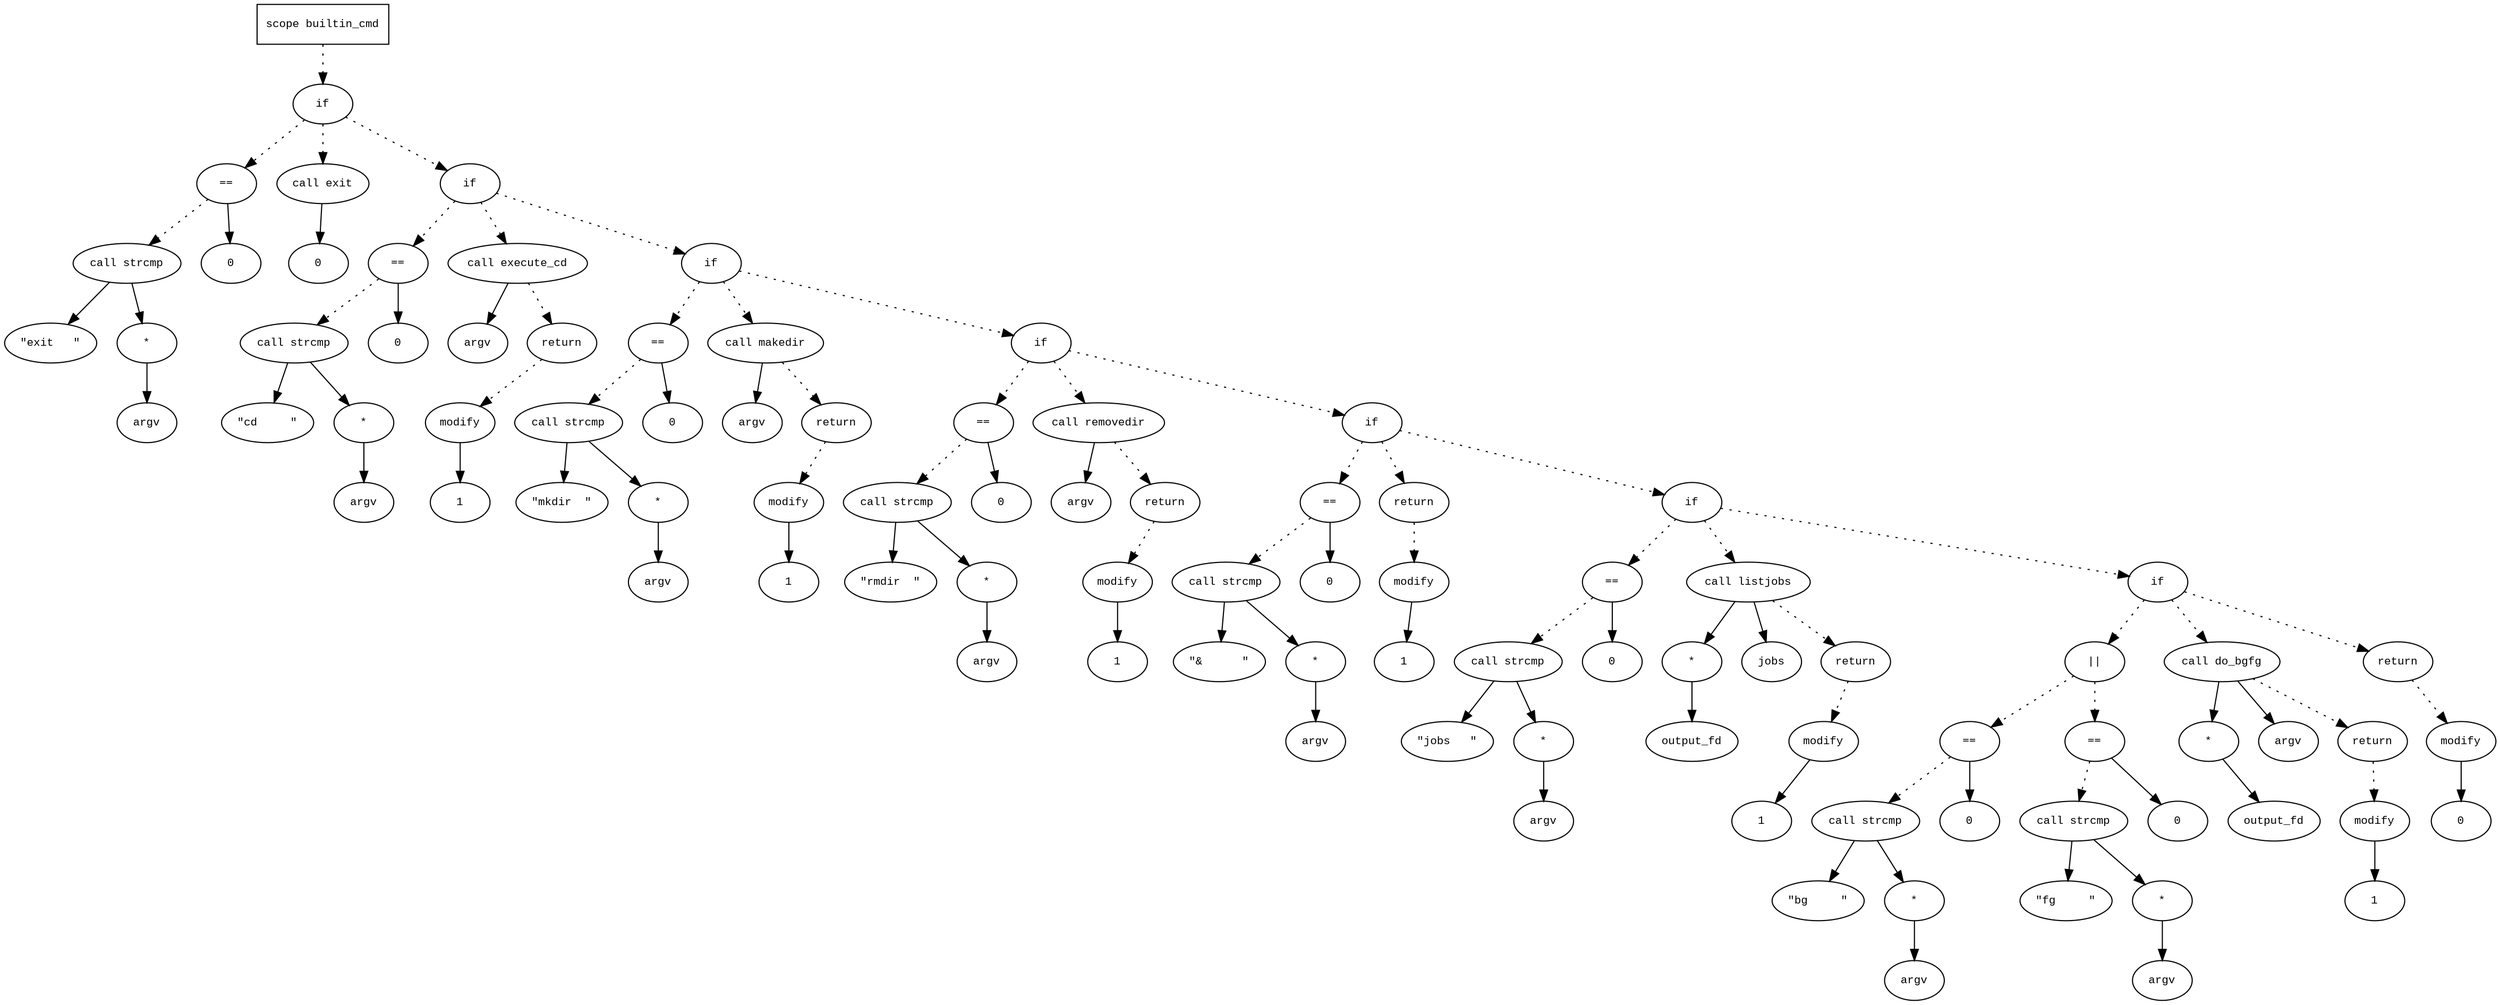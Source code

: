 digraph AST {
  graph [fontname="Times New Roman",fontsize=10];
  node  [fontname="Courier New",fontsize=10];
  edge  [fontname="Times New Roman",fontsize=10];

  node1 [label="scope builtin_cmd",shape=box];
  node2 [label="if",shape=ellipse];
  node1 -> node2 [style=dotted];
  node3 [label="==",shape=ellipse];
  node4 [label="call strcmp",shape=ellipse];
  node5 [label="\"exit   \"",shape=ellipse];
  node4 -> node5;
  node6 [label="*",shape=ellipse];
  node7 [label="argv",shape=ellipse];
  node6 -> node7;
  node4 -> node6;
  node3 -> node4 [style=dotted];
  node8 [label="0",shape=ellipse];
  node3 -> node8;
  node2 -> node3 [style=dotted];
  node9 [label="call exit",shape=ellipse];
  node10 [label="0",shape=ellipse];
  node9 -> node10;
  node2 -> node9 [style=dotted];
  node11 [label="if",shape=ellipse];
  node2 -> node11 [style=dotted];
  node12 [label="==",shape=ellipse];
  node13 [label="call strcmp",shape=ellipse];
  node14 [label="\"cd     \"",shape=ellipse];
  node13 -> node14;
  node15 [label="*",shape=ellipse];
  node16 [label="argv",shape=ellipse];
  node15 -> node16;
  node13 -> node15;
  node12 -> node13 [style=dotted];
  node17 [label="0",shape=ellipse];
  node12 -> node17;
  node11 -> node12 [style=dotted];
  node18 [label="call execute_cd",shape=ellipse];
  node19 [label="argv",shape=ellipse];
  node18 -> node19;
  node11 -> node18 [style=dotted];
  node20 [label="return",shape=ellipse];
  node21 [label="modify",shape=ellipse];
  node22 [label="1",shape=ellipse];
  node21 -> node22;
  node20 -> node21 [style=dotted];
  node18 -> node20 [style=dotted];
  node23 [label="if",shape=ellipse];
  node11 -> node23 [style=dotted];
  node24 [label="==",shape=ellipse];
  node25 [label="call strcmp",shape=ellipse];
  node26 [label="\"mkdir  \"",shape=ellipse];
  node25 -> node26;
  node27 [label="*",shape=ellipse];
  node28 [label="argv",shape=ellipse];
  node27 -> node28;
  node25 -> node27;
  node24 -> node25 [style=dotted];
  node29 [label="0",shape=ellipse];
  node24 -> node29;
  node23 -> node24 [style=dotted];
  node30 [label="call makedir",shape=ellipse];
  node31 [label="argv",shape=ellipse];
  node30 -> node31;
  node23 -> node30 [style=dotted];
  node32 [label="return",shape=ellipse];
  node33 [label="modify",shape=ellipse];
  node34 [label="1",shape=ellipse];
  node33 -> node34;
  node32 -> node33 [style=dotted];
  node30 -> node32 [style=dotted];
  node35 [label="if",shape=ellipse];
  node23 -> node35 [style=dotted];
  node36 [label="==",shape=ellipse];
  node37 [label="call strcmp",shape=ellipse];
  node38 [label="\"rmdir  \"",shape=ellipse];
  node37 -> node38;
  node39 [label="*",shape=ellipse];
  node40 [label="argv",shape=ellipse];
  node39 -> node40;
  node37 -> node39;
  node36 -> node37 [style=dotted];
  node41 [label="0",shape=ellipse];
  node36 -> node41;
  node35 -> node36 [style=dotted];
  node42 [label="call removedir",shape=ellipse];
  node43 [label="argv",shape=ellipse];
  node42 -> node43;
  node35 -> node42 [style=dotted];
  node44 [label="return",shape=ellipse];
  node45 [label="modify",shape=ellipse];
  node46 [label="1",shape=ellipse];
  node45 -> node46;
  node44 -> node45 [style=dotted];
  node42 -> node44 [style=dotted];
  node47 [label="if",shape=ellipse];
  node35 -> node47 [style=dotted];
  node48 [label="==",shape=ellipse];
  node49 [label="call strcmp",shape=ellipse];
  node50 [label="\"&      \"",shape=ellipse];
  node49 -> node50;
  node51 [label="*",shape=ellipse];
  node52 [label="argv",shape=ellipse];
  node51 -> node52;
  node49 -> node51;
  node48 -> node49 [style=dotted];
  node53 [label="0",shape=ellipse];
  node48 -> node53;
  node47 -> node48 [style=dotted];
  node54 [label="return",shape=ellipse];
  node55 [label="modify",shape=ellipse];
  node56 [label="1",shape=ellipse];
  node55 -> node56;
  node54 -> node55 [style=dotted];
  node47 -> node54 [style=dotted];
  node57 [label="if",shape=ellipse];
  node47 -> node57 [style=dotted];
  node58 [label="==",shape=ellipse];
  node59 [label="call strcmp",shape=ellipse];
  node60 [label="\"jobs   \"",shape=ellipse];
  node59 -> node60;
  node61 [label="*",shape=ellipse];
  node62 [label="argv",shape=ellipse];
  node61 -> node62;
  node59 -> node61;
  node58 -> node59 [style=dotted];
  node63 [label="0",shape=ellipse];
  node58 -> node63;
  node57 -> node58 [style=dotted];
  node64 [label="call listjobs",shape=ellipse];
  node65 [label="*",shape=ellipse];
  node66 [label="output_fd",shape=ellipse];
  node65 -> node66;
  node64 -> node65;
  node67 [label="jobs",shape=ellipse];
  node64 -> node67;
  node57 -> node64 [style=dotted];
  node68 [label="return",shape=ellipse];
  node69 [label="modify",shape=ellipse];
  node70 [label="1",shape=ellipse];
  node69 -> node70;
  node68 -> node69 [style=dotted];
  node64 -> node68 [style=dotted];
  node71 [label="if",shape=ellipse];
  node57 -> node71 [style=dotted];
  node72 [label="||",shape=ellipse];
  node73 [label="==",shape=ellipse];
  node74 [label="call strcmp",shape=ellipse];
  node75 [label="\"bg     \"",shape=ellipse];
  node74 -> node75;
  node76 [label="*",shape=ellipse];
  node77 [label="argv",shape=ellipse];
  node76 -> node77;
  node74 -> node76;
  node73 -> node74 [style=dotted];
  node78 [label="0",shape=ellipse];
  node73 -> node78;
  node72 -> node73 [style=dotted];
  node79 [label="==",shape=ellipse];
  node80 [label="call strcmp",shape=ellipse];
  node81 [label="\"fg     \"",shape=ellipse];
  node80 -> node81;
  node82 [label="*",shape=ellipse];
  node83 [label="argv",shape=ellipse];
  node82 -> node83;
  node80 -> node82;
  node79 -> node80 [style=dotted];
  node84 [label="0",shape=ellipse];
  node79 -> node84;
  node72 -> node79 [style=dotted];
  node71 -> node72 [style=dotted];
  node85 [label="call do_bgfg",shape=ellipse];
  node86 [label="*",shape=ellipse];
  node87 [label="output_fd",shape=ellipse];
  node86 -> node87;
  node85 -> node86;
  node88 [label="argv",shape=ellipse];
  node85 -> node88;
  node71 -> node85 [style=dotted];
  node89 [label="return",shape=ellipse];
  node90 [label="modify",shape=ellipse];
  node91 [label="1",shape=ellipse];
  node90 -> node91;
  node89 -> node90 [style=dotted];
  node85 -> node89 [style=dotted];
  node92 [label="return",shape=ellipse];
  node93 [label="modify",shape=ellipse];
  node94 [label="0",shape=ellipse];
  node93 -> node94;
  node92 -> node93 [style=dotted];
  node71 -> node92 [style=dotted];
} 